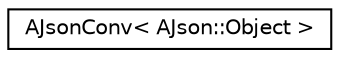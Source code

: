 digraph "Graphical Class Hierarchy"
{
 // LATEX_PDF_SIZE
  edge [fontname="Helvetica",fontsize="10",labelfontname="Helvetica",labelfontsize="10"];
  node [fontname="Helvetica",fontsize="10",shape=record];
  rankdir="LR";
  Node0 [label="AJsonConv\< AJson::Object \>",height=0.2,width=0.4,color="black", fillcolor="white", style="filled",URL="$structAJsonConv_3_01AJson_1_1Object_01_4.html",tooltip=" "];
}
